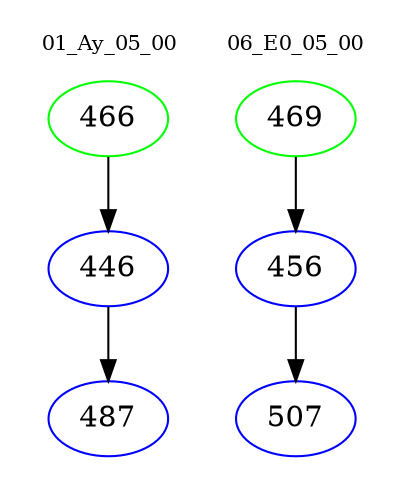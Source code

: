 digraph{
subgraph cluster_0 {
color = white
label = "01_Ay_05_00";
fontsize=10;
T0_466 [label="466", color="green"]
T0_466 -> T0_446 [color="black"]
T0_446 [label="446", color="blue"]
T0_446 -> T0_487 [color="black"]
T0_487 [label="487", color="blue"]
}
subgraph cluster_1 {
color = white
label = "06_E0_05_00";
fontsize=10;
T1_469 [label="469", color="green"]
T1_469 -> T1_456 [color="black"]
T1_456 [label="456", color="blue"]
T1_456 -> T1_507 [color="black"]
T1_507 [label="507", color="blue"]
}
}
